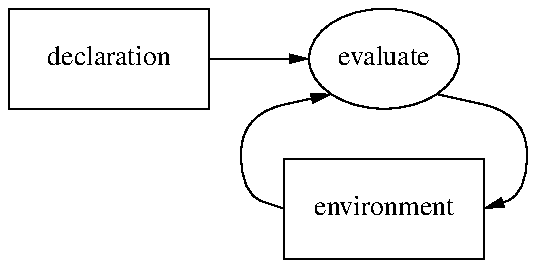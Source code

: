 .PS
box width 1.0 "declaration"
arrow
ellipse "evaluate"
move to last ellipse .s + (0.0, -0.25)
down
box width 1.0 "environment"

move to last ellipse .sw
spline left 0.45 down 0.1 then down 0.4 to last box .w <-

move to last ellipse .se
spline right 0.45 down 0.1 then down 0.4 to last box .e ->
.PE

